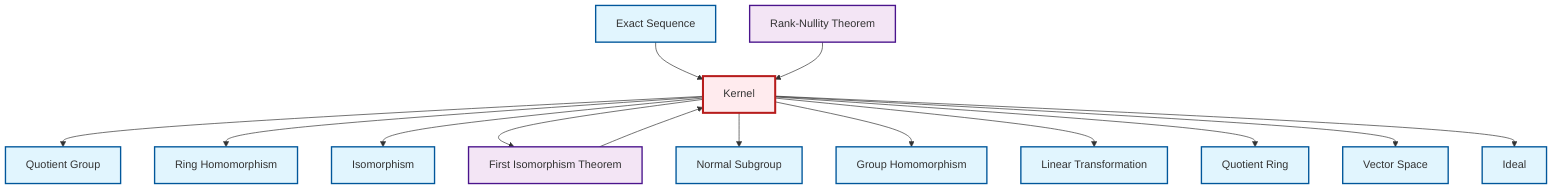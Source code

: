 graph TD
    classDef definition fill:#e1f5fe,stroke:#01579b,stroke-width:2px
    classDef theorem fill:#f3e5f5,stroke:#4a148c,stroke-width:2px
    classDef axiom fill:#fff3e0,stroke:#e65100,stroke-width:2px
    classDef example fill:#e8f5e9,stroke:#1b5e20,stroke-width:2px
    classDef current fill:#ffebee,stroke:#b71c1c,stroke-width:3px
    def-quotient-ring["Quotient Ring"]:::definition
    def-isomorphism["Isomorphism"]:::definition
    def-homomorphism["Group Homomorphism"]:::definition
    def-linear-transformation["Linear Transformation"]:::definition
    def-ring-homomorphism["Ring Homomorphism"]:::definition
    def-normal-subgroup["Normal Subgroup"]:::definition
    def-exact-sequence["Exact Sequence"]:::definition
    def-vector-space["Vector Space"]:::definition
    thm-first-isomorphism["First Isomorphism Theorem"]:::theorem
    thm-rank-nullity["Rank-Nullity Theorem"]:::theorem
    def-quotient-group["Quotient Group"]:::definition
    def-ideal["Ideal"]:::definition
    def-kernel["Kernel"]:::definition
    def-kernel --> def-quotient-group
    def-kernel --> def-ring-homomorphism
    def-kernel --> def-isomorphism
    def-kernel --> thm-first-isomorphism
    def-exact-sequence --> def-kernel
    def-kernel --> def-normal-subgroup
    def-kernel --> def-homomorphism
    thm-rank-nullity --> def-kernel
    def-kernel --> def-linear-transformation
    thm-first-isomorphism --> def-kernel
    def-kernel --> def-quotient-ring
    def-kernel --> def-vector-space
    def-kernel --> def-ideal
    class def-kernel current